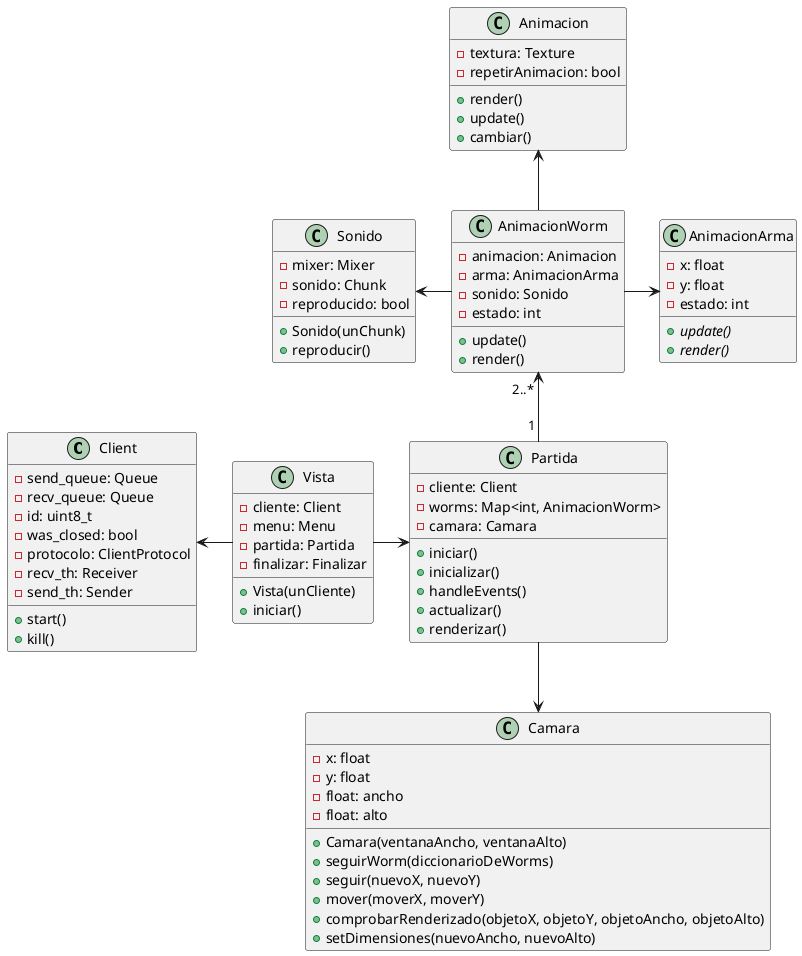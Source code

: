 @startuml
class Client {
    - send_queue: Queue 
    - recv_queue: Queue 
    - id: uint8_t 
    - was_closed: bool 
    - protocolo: ClientProtocol 
    - recv_th: Receiver 
    - send_th: Sender 
    +start()
    +kill()
} 

class Vista {
    -cliente: Client
    -menu: Menu
    -partida: Partida
    -finalizar: Finalizar
    +Vista(unCliente)
    +iniciar()
}

class Partida {
    -cliente: Client
    -worms: Map<int, AnimacionWorm>
    -camara: Camara
    +iniciar()
    +inicializar()
    +handleEvents()
    +actualizar()
    +renderizar()
}

class Camara {
   -x: float
   -y: float
   -float: ancho
   -float: alto
   +Camara(ventanaAncho, ventanaAlto)
   +seguirWorm(diccionarioDeWorms)
   +seguir(nuevoX, nuevoY)
   +mover(moverX, moverY)
   +comprobarRenderizado(objetoX, objetoY, objetoAncho, objetoAlto)
   +setDimensiones(nuevoAncho, nuevoAlto)
}

class AnimacionWorm {
    -animacion: Animacion 
    -arma: AnimacionArma
    -sonido: Sonido
    -estado: int
    +update()
    +render()
}

class Animacion {
    -textura: Texture
    -repetirAnimacion: bool
    +render()
    +update()
    +cambiar()
}

class AnimacionArma {
    -x: float
    -y: float
    -estado: int
    +{abstract}update()
    +{abstract}render()
}

class Sonido {
   -mixer: Mixer
   -sonido: Chunk
   -reproducido: bool
   +Sonido(unChunk)
   +reproducir()
}

Vista -left-> Client
Vista -right-> Partida
Partida "1 " -up-> "                    2..*" AnimacionWorm 
Partida -down-> Camara

AnimacionWorm-up-> Animacion 
AnimacionWorm -right-> AnimacionArma 
AnimacionWorm -left-> Sonido
@enduml